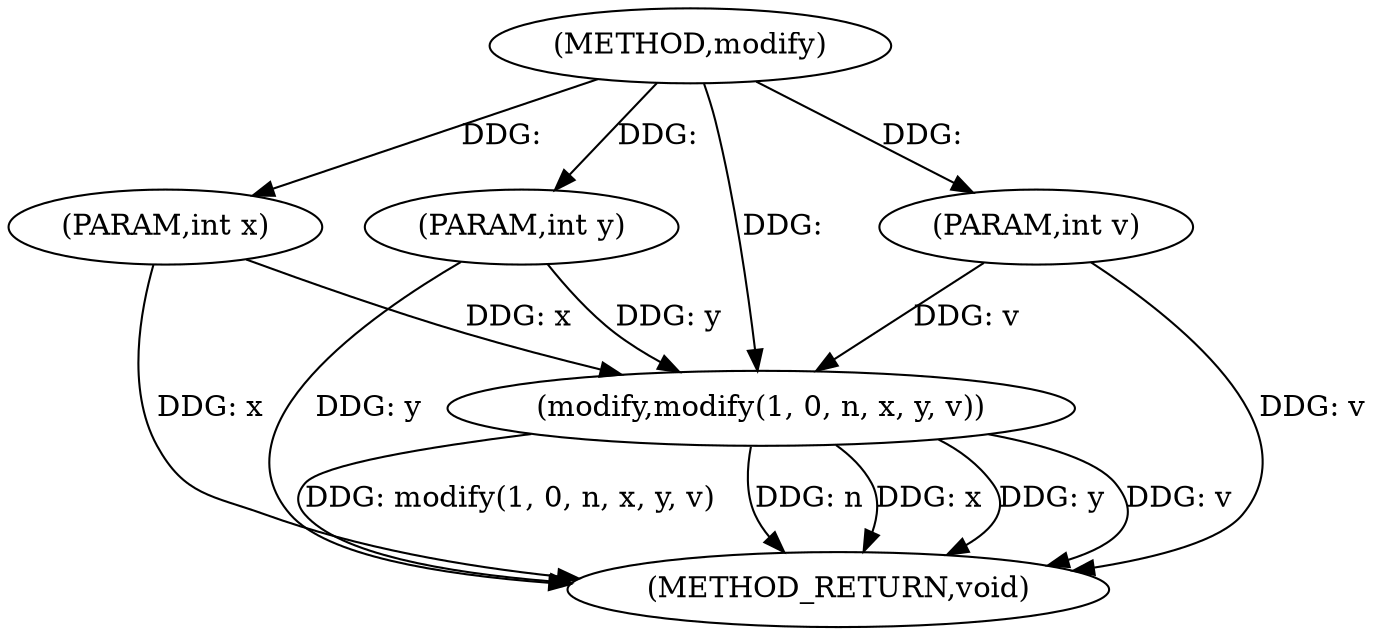 digraph "modify" {  
"1000610" [label = "(METHOD,modify)" ]
"1000622" [label = "(METHOD_RETURN,void)" ]
"1000611" [label = "(PARAM,int x)" ]
"1000612" [label = "(PARAM,int y)" ]
"1000613" [label = "(PARAM,int v)" ]
"1000615" [label = "(modify,modify(1, 0, n, x, y, v))" ]
  "1000611" -> "1000622"  [ label = "DDG: x"] 
  "1000612" -> "1000622"  [ label = "DDG: y"] 
  "1000613" -> "1000622"  [ label = "DDG: v"] 
  "1000615" -> "1000622"  [ label = "DDG: x"] 
  "1000615" -> "1000622"  [ label = "DDG: y"] 
  "1000615" -> "1000622"  [ label = "DDG: v"] 
  "1000615" -> "1000622"  [ label = "DDG: modify(1, 0, n, x, y, v)"] 
  "1000615" -> "1000622"  [ label = "DDG: n"] 
  "1000610" -> "1000611"  [ label = "DDG: "] 
  "1000610" -> "1000612"  [ label = "DDG: "] 
  "1000610" -> "1000613"  [ label = "DDG: "] 
  "1000610" -> "1000615"  [ label = "DDG: "] 
  "1000611" -> "1000615"  [ label = "DDG: x"] 
  "1000613" -> "1000615"  [ label = "DDG: v"] 
  "1000612" -> "1000615"  [ label = "DDG: y"] 
}
